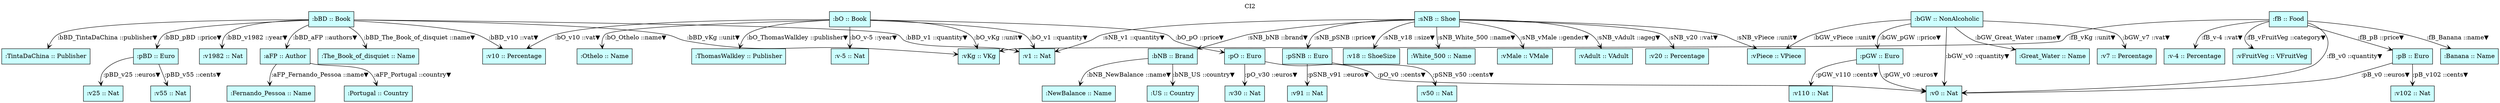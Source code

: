 digraph {graph[label=CI2,labelloc=tl,labelfontsize=12];
"bO"[shape=box,fillcolor="#CCFFFF",style = filled,label=":bO :: Book"];
"Othelo"[shape=box,fillcolor="#CCFFFF",style = filled,label=":Othelo :: Name"];
"ThomasWalkley"[shape=box,fillcolor="#CCFFFF",style = filled,label=":ThomasWalkley :: Publisher"];
"vKg"[shape=box,fillcolor="#CCFFFF",style = filled,label=":vKg :: VKg"];
"pO"[shape=box,fillcolor="#CCFFFF",style = filled,label=":pO :: Euro"];
"v30"[shape=box,fillcolor="#CCFFFF",style = filled,label=":v30 :: Nat"];
"v0"[shape=box,fillcolor="#CCFFFF",style = filled,label=":v0 :: Nat"];
"v1"[shape=box,fillcolor="#CCFFFF",style = filled,label=":v1 :: Nat"];
"v-5"[shape=box,fillcolor="#CCFFFF",style = filled,label=":v-5 :: Nat"];
"v10"[shape=box,fillcolor="#CCFFFF",style = filled,label=":v10 :: Percentage"];
"bBD"[shape=box,fillcolor="#CCFFFF",style = filled,label=":bBD :: Book"];
"The_Book_of_disquiet"[shape=box,fillcolor="#CCFFFF",style = filled,label=":The_Book_of_disquiet :: Name"];
"TintaDaChina"[shape=box,fillcolor="#CCFFFF",style = filled,label=":TintaDaChina :: Publisher"];
"aFP"[shape=box,fillcolor="#CCFFFF",style = filled,label=":aFP :: Author"];
"Fernando_Pessoa"[shape=box,fillcolor="#CCFFFF",style = filled,label=":Fernando_Pessoa :: Name"];
"Portugal"[shape=box,fillcolor="#CCFFFF",style = filled,label=":Portugal :: Country"];
"v1982"[shape=box,fillcolor="#CCFFFF",style = filled,label=":v1982 :: Nat"];
"pBD"[shape=box,fillcolor="#CCFFFF",style = filled,label=":pBD :: Euro"];
"v25"[shape=box,fillcolor="#CCFFFF",style = filled,label=":v25 :: Nat"];
"v55"[shape=box,fillcolor="#CCFFFF",style = filled,label=":v55 :: Nat"];
"fB"[shape=box,fillcolor="#CCFFFF",style = filled,label=":fB :: Food"];
"Banana"[shape=box,fillcolor="#CCFFFF",style = filled,label=":Banana :: Name"];
"v-4"[shape=box,fillcolor="#CCFFFF",style = filled,label=":v-4 :: Percentage"];
"vFruitVeg"[shape=box,fillcolor="#CCFFFF",style = filled,label=":vFruitVeg :: VFruitVeg"];
"pB"[shape=box,fillcolor="#CCFFFF",style = filled,label=":pB :: Euro"];
"v102"[shape=box,fillcolor="#CCFFFF",style = filled,label=":v102 :: Nat"];
"vPiece"[shape=box,fillcolor="#CCFFFF",style = filled,label=":vPiece :: VPiece"];
"bGW"[shape=box,fillcolor="#CCFFFF",style = filled,label=":bGW :: NonAlcoholic"];
"Great_Water"[shape=box,fillcolor="#CCFFFF",style = filled,label=":Great_Water :: Name"];
"v7"[shape=box,fillcolor="#CCFFFF",style = filled,label=":v7 :: Percentage"];
"pGW"[shape=box,fillcolor="#CCFFFF",style = filled,label=":pGW :: Euro"];
"v110"[shape=box,fillcolor="#CCFFFF",style = filled,label=":v110 :: Nat"];
"sNB"[shape=box,fillcolor="#CCFFFF",style = filled,label=":sNB :: Shoe"];
"White_500"[shape=box,fillcolor="#CCFFFF",style = filled,label=":White_500 :: Name"];
"bNB"[shape=box,fillcolor="#CCFFFF",style = filled,label=":bNB :: Brand"];
"NewBalance"[shape=box,fillcolor="#CCFFFF",style = filled,label=":NewBalance :: Name"];
"US"[shape=box,fillcolor="#CCFFFF",style = filled,label=":US :: Country"];
"vMale"[shape=box,fillcolor="#CCFFFF",style = filled,label=":vMale :: VMale"];
"vAdult"[shape=box,fillcolor="#CCFFFF",style = filled,label=":vAdult :: VAdult"];
"pSNB"[shape=box,fillcolor="#CCFFFF",style = filled,label=":pSNB :: Euro"];
"v91"[shape=box,fillcolor="#CCFFFF",style = filled,label=":v91 :: Nat"];
"v50"[shape=box,fillcolor="#CCFFFF",style = filled,label=":v50 :: Nat"];
"v20"[shape=box,fillcolor="#CCFFFF",style = filled,label=":v20 :: Percentage"];
"v18"[shape=box,fillcolor="#CCFFFF",style = filled,label=":v18 :: ShoeSize"];

"bO"->"Othelo"[label=":bO_Othelo ::name▼",arrowhead=vee];
"bO"->"ThomasWalkley"[label=":bO_ThomasWalkley ::publisher▼",arrowhead=vee];
"bO"->"vKg"[label=":bO_vKg ::unit▼",arrowhead=vee];
"pO"->"v30"[label=":pO_v30 ::euros▼",arrowhead=vee];
"pO"->"v0"[label=":pO_v0 ::cents▼",arrowhead=vee];
"bO"->"pO"[label=":bO_pO ::price▼",arrowhead=vee];
"bO"->"v1"[label=":bO_v1 ::quantity▼",arrowhead=vee];
"bO"->"v-5"[label=":bO_v-5 ::year▼",arrowhead=vee];
"bO"->"v10"[label=":bO_v10 ::vat▼",arrowhead=vee];
"bBD"->"v10"[label=":bBD_v10 ::vat▼",arrowhead=vee];
"bBD"->"v1"[label=":bBD_v1 ::quantity▼",arrowhead=vee];
"bBD"->"The_Book_of_disquiet"[label=":bBD_The_Book_of_disquiet ::name▼",arrowhead=vee];
"bBD"->"TintaDaChina"[label=":bBD_TintaDaChina ::publisher▼",arrowhead=vee];
"bBD"->"vKg"[label=":bBD_vKg ::unit▼",arrowhead=vee];
"bBD"->"aFP"[label=":bBD_aFP ::authors▼",arrowhead=vee];
"aFP"->"Fernando_Pessoa"[label=":aFP_Fernando_Pessoa ::name▼",arrowhead=vee];
"aFP"->"Portugal"[label=":aFP_Portugal ::country▼",arrowhead=vee];
"bBD"->"v1982"[label=":bBD_v1982 ::year▼",arrowhead=vee];
"pBD"->"v25"[label=":pBD_v25 ::euros▼",arrowhead=vee];
"pBD"->"v55"[label=":pBD_v55 ::cents▼",arrowhead=vee];
"bBD"->"pBD"[label=":bBD_pBD ::price▼",arrowhead=vee];
"fB"->"Banana"[label=":fB_Banana ::name▼",arrowhead=vee];
"fB"->"vKg"[label=":fB_vKg ::unit▼",arrowhead=vee];
"fB"->"v0"[label=":fB_v0 ::quantity▼",arrowhead=vee];
"fB"->"v-4"[label=":fB_v-4 ::vat▼",arrowhead=vee];
"fB"->"vFruitVeg"[label=":fB_vFruitVeg ::category▼",arrowhead=vee];
"pB"->"v0"[label=":pB_v0 ::euros▼",arrowhead=vee];
"pB"->"v102"[label=":pB_v102 ::cents▼",arrowhead=vee];
"fB"->"pB"[label=":fB_pB ::price▼",arrowhead=vee];
"bGW"->"Great_Water"[label=":bGW_Great_Water ::name▼",arrowhead=vee];
"bGW"->"vPiece"[label=":bGW_vPiece ::unit▼",arrowhead=vee];
"bGW"->"v0"[label=":bGW_v0 ::quantity▼",arrowhead=vee];
"bGW"->"v7"[label=":bGW_v7 ::vat▼",arrowhead=vee];
"pGW"->"v0"[label=":pGW_v0 ::euros▼",arrowhead=vee];
"pGW"->"v110"[label=":pGW_v110 ::cents▼",arrowhead=vee];
"bGW"->"pGW"[label=":bGW_pGW ::price▼",arrowhead=vee];
"sNB"->"White_500"[label=":sNB_White_500 ::name▼",arrowhead=vee];
"sNB"->"vPiece"[label=":sNB_vPiece ::unit▼",arrowhead=vee];
"sNB"->"bNB"[label=":sNB_bNB ::brand▼",arrowhead=vee];
"bNB"->"NewBalance"[label=":bNB_NewBalance ::name▼",arrowhead=vee];
"bNB"->"US"[label=":bNB_US ::country▼",arrowhead=vee];
"sNB"->"vMale"[label=":sNB_vMale ::gender▼",arrowhead=vee];
"sNB"->"vAdult"[label=":sNB_vAdult ::ageg▼",arrowhead=vee];
"pSNB"->"v91"[label=":pSNB_v91 ::euros▼",arrowhead=vee];
"pSNB"->"v50"[label=":pSNB_v50 ::cents▼",arrowhead=vee];
"sNB"->"pSNB"[label=":sNB_pSNB ::price▼",arrowhead=vee];
"sNB"->"v20"[label=":sNB_v20 ::vat▼",arrowhead=vee];
"sNB"->"v1"[label=":sNB_v1 ::quantity▼",arrowhead=vee];
"sNB"->"v18"[label=":sNB_v18 ::size▼",arrowhead=vee];
}